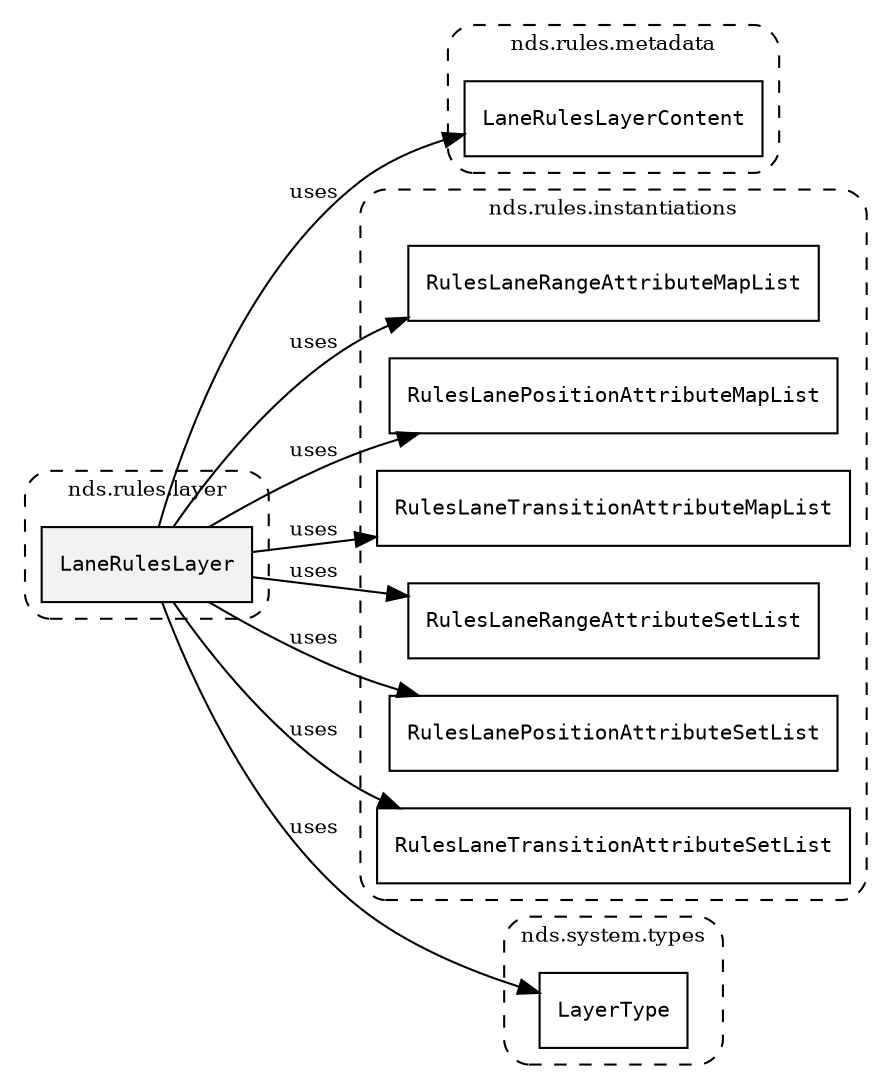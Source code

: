 /**
 * This dot file creates symbol collaboration diagram for LaneRulesLayer.
 */
digraph ZSERIO
{
    node [shape=box, fontsize=10];
    rankdir="LR";
    fontsize=10;
    tooltip="LaneRulesLayer collaboration diagram";

    subgraph "cluster_nds.rules.layer"
    {
        style="dashed, rounded";
        label="nds.rules.layer";
        tooltip="Package nds.rules.layer";
        href="../../../content/packages/nds.rules.layer.html#Package-nds-rules-layer";
        target="_parent";

        "LaneRulesLayer" [style="filled", fillcolor="#0000000D", target="_parent", label=<<font face="monospace"><table align="center" border="0" cellspacing="0" cellpadding="0"><tr><td href="../../../content/packages/nds.rules.layer.html#Structure-LaneRulesLayer" title="Structure defined in nds.rules.layer">LaneRulesLayer</td></tr></table></font>>];
    }

    subgraph "cluster_nds.rules.metadata"
    {
        style="dashed, rounded";
        label="nds.rules.metadata";
        tooltip="Package nds.rules.metadata";
        href="../../../content/packages/nds.rules.metadata.html#Package-nds-rules-metadata";
        target="_parent";

        "LaneRulesLayerContent" [target="_parent", label=<<font face="monospace"><table align="center" border="0" cellspacing="0" cellpadding="0"><tr><td href="../../../content/packages/nds.rules.metadata.html#Bitmask-LaneRulesLayerContent" title="Bitmask defined in nds.rules.metadata">LaneRulesLayerContent</td></tr></table></font>>];
    }

    subgraph "cluster_nds.rules.instantiations"
    {
        style="dashed, rounded";
        label="nds.rules.instantiations";
        tooltip="Package nds.rules.instantiations";
        href="../../../content/packages/nds.rules.instantiations.html#Package-nds-rules-instantiations";
        target="_parent";

        "RulesLaneRangeAttributeMapList" [target="_parent", label=<<font face="monospace"><table align="center" border="0" cellspacing="0" cellpadding="0"><tr><td href="../../../content/packages/nds.rules.instantiations.html#InstantiateType-RulesLaneRangeAttributeMapList" title="InstantiateType defined in nds.rules.instantiations">RulesLaneRangeAttributeMapList</td></tr></table></font>>];
        "RulesLanePositionAttributeMapList" [target="_parent", label=<<font face="monospace"><table align="center" border="0" cellspacing="0" cellpadding="0"><tr><td href="../../../content/packages/nds.rules.instantiations.html#InstantiateType-RulesLanePositionAttributeMapList" title="InstantiateType defined in nds.rules.instantiations">RulesLanePositionAttributeMapList</td></tr></table></font>>];
        "RulesLaneTransitionAttributeMapList" [target="_parent", label=<<font face="monospace"><table align="center" border="0" cellspacing="0" cellpadding="0"><tr><td href="../../../content/packages/nds.rules.instantiations.html#InstantiateType-RulesLaneTransitionAttributeMapList" title="InstantiateType defined in nds.rules.instantiations">RulesLaneTransitionAttributeMapList</td></tr></table></font>>];
        "RulesLaneRangeAttributeSetList" [target="_parent", label=<<font face="monospace"><table align="center" border="0" cellspacing="0" cellpadding="0"><tr><td href="../../../content/packages/nds.rules.instantiations.html#InstantiateType-RulesLaneRangeAttributeSetList" title="InstantiateType defined in nds.rules.instantiations">RulesLaneRangeAttributeSetList</td></tr></table></font>>];
        "RulesLanePositionAttributeSetList" [target="_parent", label=<<font face="monospace"><table align="center" border="0" cellspacing="0" cellpadding="0"><tr><td href="../../../content/packages/nds.rules.instantiations.html#InstantiateType-RulesLanePositionAttributeSetList" title="InstantiateType defined in nds.rules.instantiations">RulesLanePositionAttributeSetList</td></tr></table></font>>];
        "RulesLaneTransitionAttributeSetList" [target="_parent", label=<<font face="monospace"><table align="center" border="0" cellspacing="0" cellpadding="0"><tr><td href="../../../content/packages/nds.rules.instantiations.html#InstantiateType-RulesLaneTransitionAttributeSetList" title="InstantiateType defined in nds.rules.instantiations">RulesLaneTransitionAttributeSetList</td></tr></table></font>>];
    }

    subgraph "cluster_nds.system.types"
    {
        style="dashed, rounded";
        label="nds.system.types";
        tooltip="Package nds.system.types";
        href="../../../content/packages/nds.system.types.html#Package-nds-system-types";
        target="_parent";

        "LayerType" [target="_parent", label=<<font face="monospace"><table align="center" border="0" cellspacing="0" cellpadding="0"><tr><td href="../../../content/packages/nds.system.types.html#Enum-LayerType" title="Enum defined in nds.system.types">LayerType</td></tr></table></font>>];
    }

    "LaneRulesLayer" -> "LaneRulesLayerContent" [label="uses", fontsize=10];
    "LaneRulesLayer" -> "RulesLaneRangeAttributeMapList" [label="uses", fontsize=10];
    "LaneRulesLayer" -> "RulesLanePositionAttributeMapList" [label="uses", fontsize=10];
    "LaneRulesLayer" -> "RulesLaneTransitionAttributeMapList" [label="uses", fontsize=10];
    "LaneRulesLayer" -> "RulesLaneRangeAttributeSetList" [label="uses", fontsize=10];
    "LaneRulesLayer" -> "RulesLanePositionAttributeSetList" [label="uses", fontsize=10];
    "LaneRulesLayer" -> "RulesLaneTransitionAttributeSetList" [label="uses", fontsize=10];
    "LaneRulesLayer" -> "LayerType" [label="uses", fontsize=10];
}
